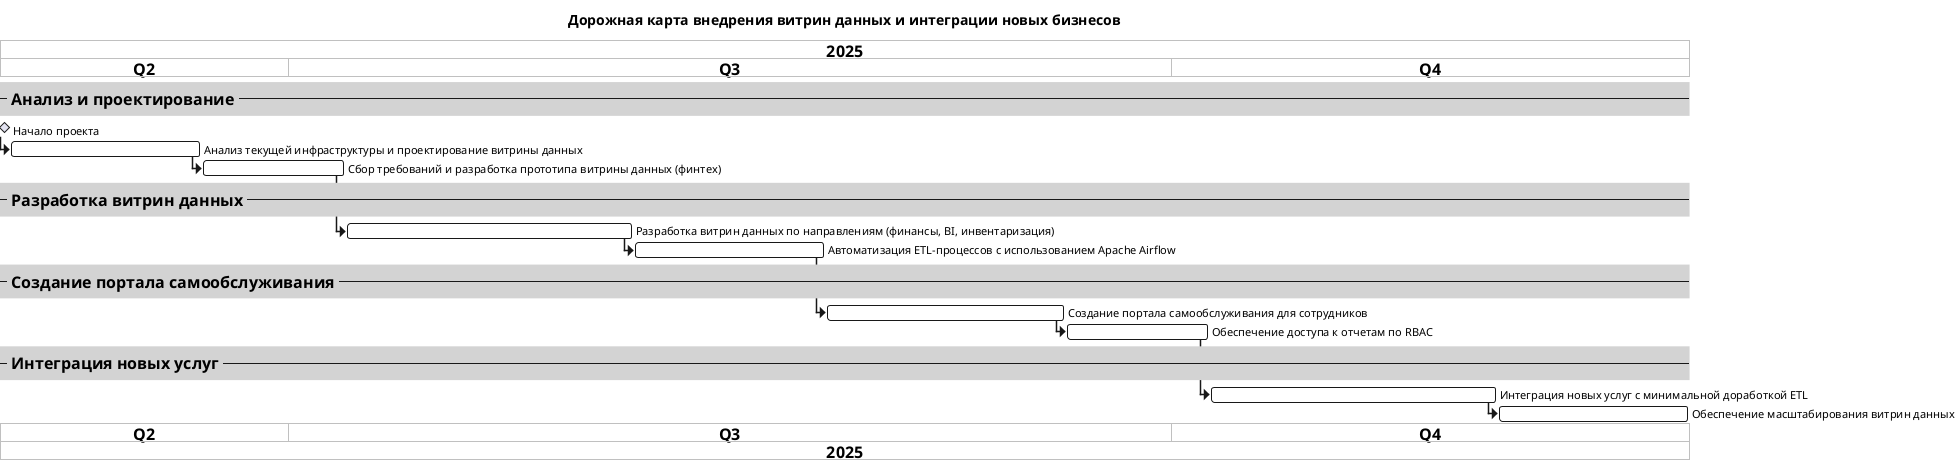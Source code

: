 @startgantt

'!theme superhero-outline
title Дорожная карта внедрения витрин данных и интеграции новых бизнесов

<style>
ganttDiagram {
  timeline {
    FontColor black
    FontStyle bold
    FontSize 16
 }
 task {
    RoundCorner 5
 }
 separator {
         BackgroundColor LightGray
         LineStyle 8.0;3.0
         LineColor Gray
         LineThickness 1.0
         FontSize 16
         FontStyle bold
         FontColor Black
         Margin 5
         Padding 6
     }
}
</style>

language ru
printscale quarterly zoom 15

Project starts the 1st of June 2025

--**Анализ и проектирование**--
[Начало проекта] happens at 1st of June 2025 and is 0% completed
[Анализ текущей инфраструктуры и проектирование витрины данных] starts at 1st June 2025 and requires 20 days and is 0% completed
[Сбор требований и разработка прототипа витрины данных (финтех)] requires 15 days and is 0% completed

[Начало проекта] --> [Анализ текущей инфраструктуры и проектирование витрины данных]
[Анализ текущей инфраструктуры и проектирование витрины данных] --> [Сбор требований и разработка прототипа витрины данных (финтех)]

--**Разработка витрин данных**--
[Разработка витрин данных по направлениям (финансы, BI, инвентаризация)] starts at 1st July 2025 and requires 30 days and is 0% completed
[Автоматизация ETL-процессов с использованием Apache Airflow] requires 20 days and is 0% completed

[Сбор требований и разработка прототипа витрины данных (финтех)] --> [Разработка витрин данных по направлениям (финансы, BI, инвентаризация)]
[Разработка витрин данных по направлениям (финансы, BI, инвентаризация)] --> [Автоматизация ETL-процессов с использованием Apache Airflow]

--**Создание портала самообслуживания**--
[Создание портала самообслуживания для сотрудников] starts at 1st August 2025 and requires 25 days and is 0% completed
[Обеспечение доступа к отчетам по RBAC] requires 15 days and is 0% completed

[Автоматизация ETL-процессов с использованием Apache Airflow] --> [Создание портала самообслуживания для сотрудников]
[Создание портала самообслуживания для сотрудников] --> [Обеспечение доступа к отчетам по RBAC]

--**Интеграция новых услуг**--
[Интеграция новых услуг с минимальной доработкой ETL] starts at 1st September 2025 and requires 30 days and is 0% completed
[Обеспечение масштабирования витрин данных] requires 20 days and is 0% completed

[Обеспечение доступа к отчетам по RBAC] --> [Интеграция новых услуг с минимальной доработкой ETL]
[Интеграция новых услуг с минимальной доработкой ETL] --> [Обеспечение масштабирования витрин данных]

@endgantt

